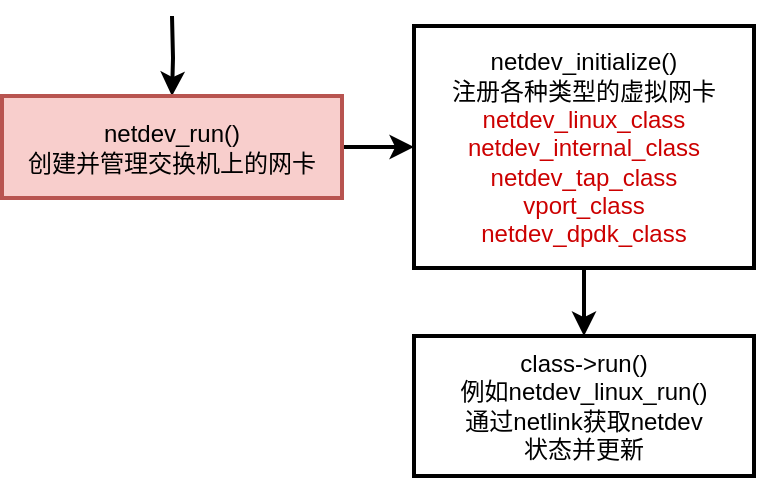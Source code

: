 <mxfile version="13.0.3" type="github">
  <diagram id="spqWsIjYwfMYzRLkE8RO" name="Page-1">
    <mxGraphModel dx="1102" dy="582" grid="1" gridSize="10" guides="1" tooltips="1" connect="1" arrows="1" fold="1" page="1" pageScale="1" pageWidth="827" pageHeight="1169" math="0" shadow="0">
      <root>
        <mxCell id="0" />
        <mxCell id="1" parent="0" />
        <mxCell id="xkY91WylhywfZ9IeH0Ze-1" style="edgeStyle=orthogonalEdgeStyle;rounded=0;orthogonalLoop=1;jettySize=auto;html=1;exitX=0.5;exitY=1;exitDx=0;exitDy=0;strokeWidth=2;" edge="1" parent="1" target="xkY91WylhywfZ9IeH0Ze-4">
          <mxGeometry relative="1" as="geometry">
            <mxPoint x="99" y="140" as="sourcePoint" />
          </mxGeometry>
        </mxCell>
        <mxCell id="xkY91WylhywfZ9IeH0Ze-13" style="edgeStyle=orthogonalEdgeStyle;rounded=0;orthogonalLoop=1;jettySize=auto;html=1;exitX=1;exitY=0.5;exitDx=0;exitDy=0;entryX=0;entryY=0.5;entryDx=0;entryDy=0;strokeWidth=2;" edge="1" parent="1" source="xkY91WylhywfZ9IeH0Ze-4" target="xkY91WylhywfZ9IeH0Ze-11">
          <mxGeometry relative="1" as="geometry" />
        </mxCell>
        <mxCell id="xkY91WylhywfZ9IeH0Ze-4" value="netdev_run()&lt;br&gt;创建并管理交换机上的网卡" style="rounded=0;whiteSpace=wrap;html=1;strokeWidth=2;fillColor=#f8cecc;strokeColor=#b85450;" vertex="1" parent="1">
          <mxGeometry x="14" y="180" width="170" height="51" as="geometry" />
        </mxCell>
        <mxCell id="xkY91WylhywfZ9IeH0Ze-10" style="edgeStyle=orthogonalEdgeStyle;rounded=0;orthogonalLoop=1;jettySize=auto;html=1;exitX=0.5;exitY=1;exitDx=0;exitDy=0;entryX=0.5;entryY=0;entryDx=0;entryDy=0;strokeWidth=2;" edge="1" parent="1" source="xkY91WylhywfZ9IeH0Ze-11" target="xkY91WylhywfZ9IeH0Ze-12">
          <mxGeometry relative="1" as="geometry" />
        </mxCell>
        <mxCell id="xkY91WylhywfZ9IeH0Ze-11" value="netdev_initialize()&lt;br&gt;注册各种类型的虚拟网卡&lt;br&gt;&lt;font color=&quot;#cc0000&quot;&gt;netdev_linux_class&lt;br&gt;netdev_internal_class&lt;br&gt;netdev_tap_class&lt;br&gt;vport_class&lt;br&gt;netdev_dpdk_class&lt;/font&gt;" style="rounded=0;whiteSpace=wrap;html=1;strokeWidth=2;" vertex="1" parent="1">
          <mxGeometry x="220" y="145" width="170" height="121" as="geometry" />
        </mxCell>
        <mxCell id="xkY91WylhywfZ9IeH0Ze-12" value="class-&amp;gt;run()&lt;br&gt;例如netdev_linux_run()&lt;br&gt;通过netlink获取netdev&lt;br&gt;状态并更新" style="rounded=0;whiteSpace=wrap;html=1;strokeWidth=2;" vertex="1" parent="1">
          <mxGeometry x="220" y="300" width="170" height="70" as="geometry" />
        </mxCell>
      </root>
    </mxGraphModel>
  </diagram>
</mxfile>
